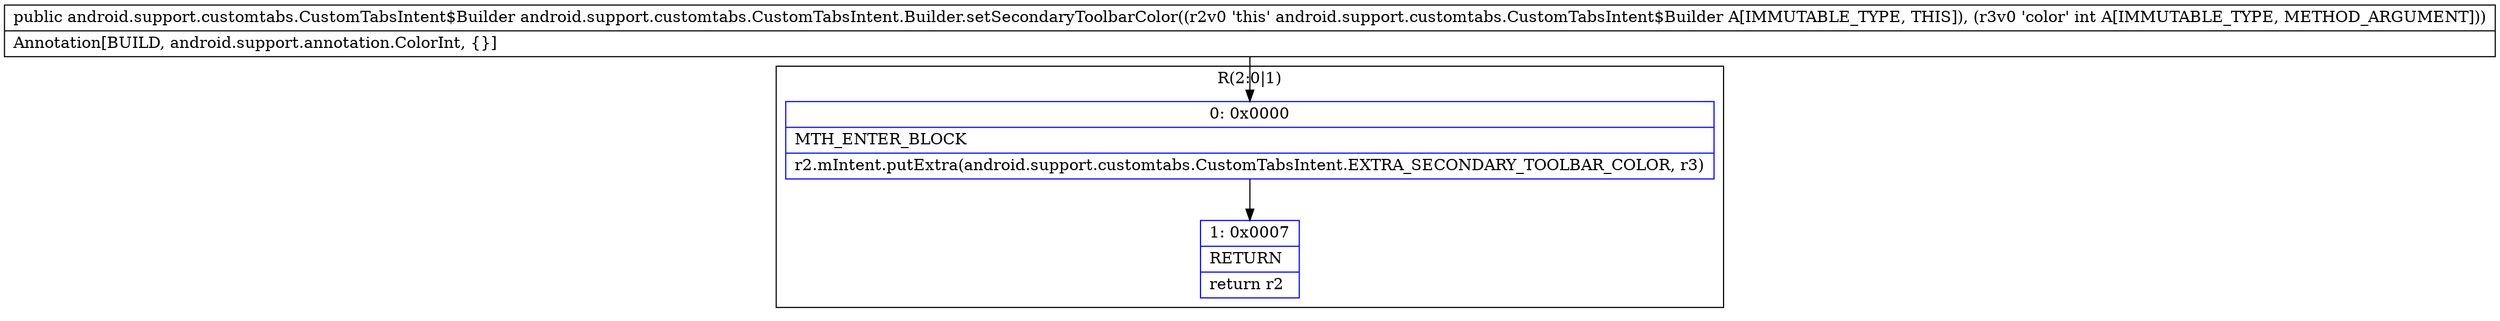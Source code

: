 digraph "CFG forandroid.support.customtabs.CustomTabsIntent.Builder.setSecondaryToolbarColor(I)Landroid\/support\/customtabs\/CustomTabsIntent$Builder;" {
subgraph cluster_Region_1778628169 {
label = "R(2:0|1)";
node [shape=record,color=blue];
Node_0 [shape=record,label="{0\:\ 0x0000|MTH_ENTER_BLOCK\l|r2.mIntent.putExtra(android.support.customtabs.CustomTabsIntent.EXTRA_SECONDARY_TOOLBAR_COLOR, r3)\l}"];
Node_1 [shape=record,label="{1\:\ 0x0007|RETURN\l|return r2\l}"];
}
MethodNode[shape=record,label="{public android.support.customtabs.CustomTabsIntent$Builder android.support.customtabs.CustomTabsIntent.Builder.setSecondaryToolbarColor((r2v0 'this' android.support.customtabs.CustomTabsIntent$Builder A[IMMUTABLE_TYPE, THIS]), (r3v0 'color' int A[IMMUTABLE_TYPE, METHOD_ARGUMENT]))  | Annotation[BUILD, android.support.annotation.ColorInt, \{\}]\l}"];
MethodNode -> Node_0;
Node_0 -> Node_1;
}

